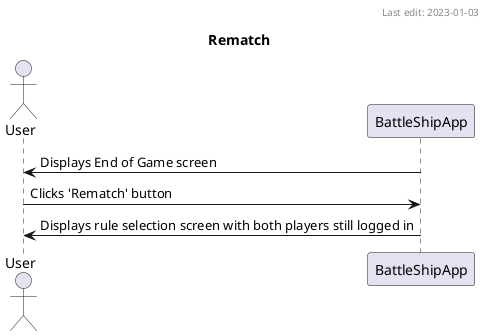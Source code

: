 @startuml
'Author: Hayden Carpenter
'Last Edit: 2023-01-03
title Rematch
header Last edit: 2023-01-03
actor User
participant BattleShipApp as gui
gui->User:Displays End of Game screen
User->gui:Clicks 'Rematch' button
gui->User:Displays rule selection screen with both players still logged in